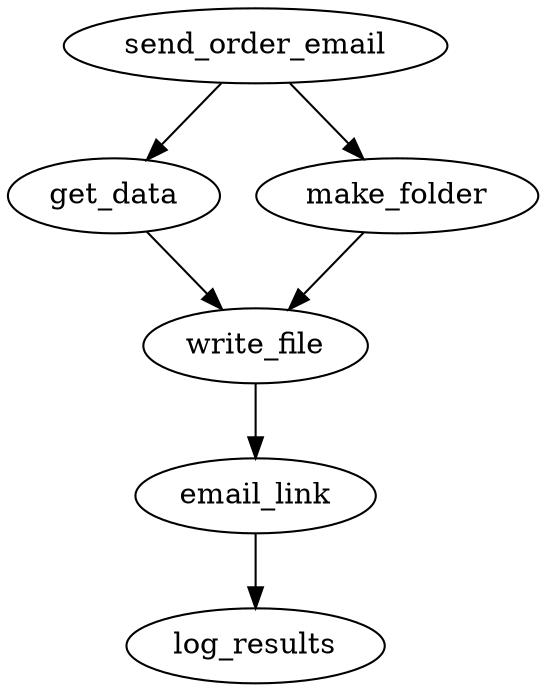 digraph async_as_graph {
  send_order_email -> get_data;
  send_order_email -> make_folder;
  get_data -> write_file;
  make_folder -> write_file;
  write_file -> email_link -> log_results;
}

